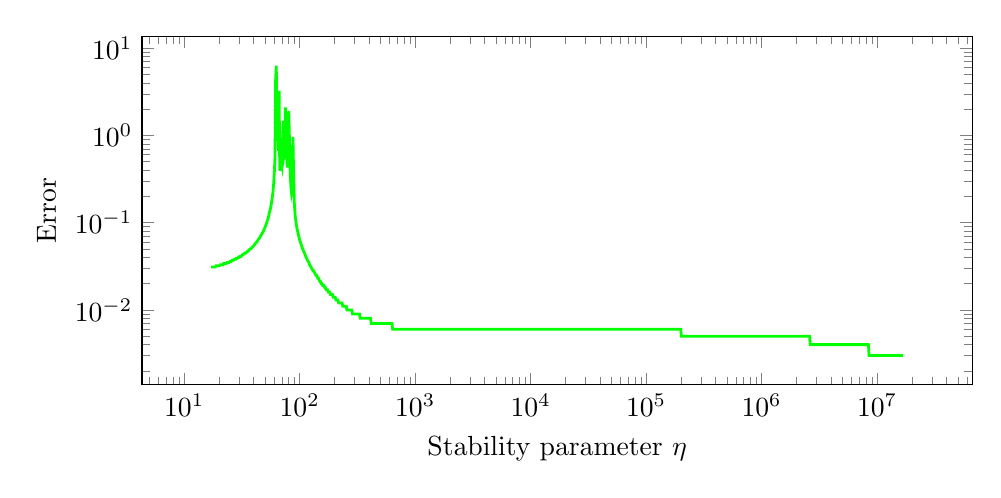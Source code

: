 \begin{tikzpicture}%
\begin{axis}[xmode=log,ymode=log,height=6cm,mark options={solid},xlabel={Stability parameter $\eta$},ylabel={Error},width=1\textwidth]%
\addplot[color=green,line width=1pt,solid] coordinates {%
(17.12,0.031)%
(17.44,0.031)%
(17.6,0.031)%
(17.92,0.031)%
(18.08,0.031)%
(18.4,0.031)%
(18.56,0.031)%
(18.88,0.032)%
(19.2,0.032)%
(19.36,0.032)%
(19.68,0.032)%
(20.0,0.032)%
(20.16,0.032)%
(20.48,0.033)%
(20.8,0.033)%
(21.12,0.033)%
(21.44,0.033)%
(21.76,0.033)%
(21.92,0.034)%
(22.24,0.034)%
(22.56,0.034)%
(22.88,0.034)%
(23.2,0.034)%
(23.52,0.035)%
(23.84,0.035)%
(24.16,0.035)%
(24.48,0.035)%
(24.96,0.036)%
(25.28,0.036)%
(25.6,0.036)%
(25.92,0.037)%
(26.24,0.037)%
(26.72,0.037)%
(27.04,0.038)%
(27.36,0.038)%
(27.84,0.038)%
(28.16,0.039)%
(28.64,0.039)%
(28.96,0.039)%
(29.44,0.04)%
(29.76,0.04)%
(30.24,0.041)%
(30.56,0.041)%
(31.04,0.041)%
(31.52,0.042)%
(32.0,0.043)%
(32.32,0.043)%
(32.8,0.044)%
(33.28,0.044)%
(33.76,0.045)%
(34.24,0.045)%
(34.72,0.046)%
(35.2,0.047)%
(35.68,0.047)%
(36.16,0.048)%
(36.64,0.049)%
(37.12,0.05)%
(37.6,0.05)%
(38.24,0.051)%
(38.72,0.052)%
(39.2,0.053)%
(39.84,0.054)%
(40.32,0.055)%
(40.96,0.057)%
(41.44,0.058)%
(42.08,0.059)%
(42.72,0.061)%
(43.2,0.062)%
(43.84,0.064)%
(44.48,0.066)%
(45.12,0.067)%
(45.76,0.07)%
(46.4,0.072)%
(47.04,0.074)%
(47.68,0.077)%
(48.32,0.079)%
(48.96,0.082)%
(49.6,0.086)%
(50.4,0.09)%
(51.04,0.094)%
(51.68,0.099)%
(52.48,0.105)%
(53.28,0.112)%
(53.92,0.119)%
(54.72,0.132)%
(55.52,0.14)%
(56.16,0.151)%
(56.96,0.168)%
(57.76,0.19)%
(58.56,0.22)%
(59.36,0.264)%
(60.32,0.371)%
(61.12,0.566)%
(61.92,4.394)%
(62.72,6.311)%
(63.68,1.417)%
(64.48,2.548)%
(65.44,0.664)%
(66.4,3.247)%
(67.2,0.394)%
(68.16,0.498)%
(69.12,0.5)%
(70.08,0.456)%
(71.04,0.885)%
(72.16,1.464)%
(73.12,0.574)%
(74.08,0.629)%
(75.2,2.094)%
(76.16,1.537)%
(77.28,0.555)%
(78.24,0.429)%
(79.36,0.52)%
(80.48,1.892)%
(81.6,0.894)%
(82.72,0.385)%
(83.84,0.264)%
(85.12,0.216)%
(86.24,0.236)%
(87.52,0.955)%
(88.64,0.351)%
(89.92,0.167)%
(91.2,0.125)%
(92.48,0.106)%
(93.76,0.093)%
(95.04,0.084)%
(96.32,0.078)%
(97.6,0.072)%
(99.04,0.067)%
(100.48,0.062)%
(101.76,0.059)%
(103.2,0.056)%
(104.64,0.053)%
(106.08,0.05)%
(107.52,0.048)%
(109.12,0.046)%
(110.56,0.044)%
(112.16,0.042)%
(113.76,0.04)%
(115.2,0.039)%
(116.8,0.037)%
(118.56,0.036)%
(120.16,0.035)%
(121.76,0.033)%
(123.52,0.032)%
(125.28,0.031)%
(127.04,0.03)%
(128.8,0.029)%
(130.56,0.028)%
(132.32,0.028)%
(134.24,0.027)%
(136.0,0.026)%
(137.92,0.025)%
(139.84,0.025)%
(141.76,0.024)%
(143.84,0.023)%
(145.76,0.023)%
(147.84,0.022)%
(149.92,0.021)%
(152.0,0.021)%
(154.08,0.02)%
(156.16,0.02)%
(158.4,0.019)%
(160.64,0.019)%
(162.72,0.019)%
(165.12,0.018)%
(167.36,0.018)%
(169.76,0.017)%
(172.0,0.017)%
(174.4,0.017)%
(176.8,0.016)%
(179.36,0.016)%
(181.76,0.016)%
(184.32,0.015)%
(186.88,0.015)%
(189.44,0.015)%
(192.16,0.015)%
(194.88,0.014)%
(197.44,0.014)%
(200.32,0.014)%
(203.04,0.014)%
(205.92,0.013)%
(208.8,0.013)%
(211.68,0.013)%
(214.56,0.013)%
(217.6,0.012)%
(220.64,0.012)%
(223.68,0.012)%
(226.72,0.012)%
(229.92,0.012)%
(233.12,0.012)%
(236.32,0.011)%
(239.68,0.011)%
(243.04,0.011)%
(246.4,0.011)%
(249.76,0.011)%
(253.28,0.011)%
(256.8,0.01)%
(260.32,0.01)%
(264.0,0.01)%
(267.68,0.01)%
(271.36,0.01)%
(275.04,0.01)%
(278.88,0.01)%
(282.88,0.01)%
(286.72,0.009)%
(290.72,0.009)%
(294.72,0.009)%
(298.88,0.009)%
(303.04,0.009)%
(307.2,0.009)%
(311.52,0.009)%
(315.84,0.009)%
(320.32,0.009)%
(324.64,0.009)%
(329.28,0.009)%
(333.76,0.008)%
(338.4,0.008)%
(343.2,0.008)%
(347.84,0.008)%
(352.8,0.008)%
(357.6,0.008)%
(362.56,0.008)%
(367.68,0.008)%
(372.8,0.008)%
(377.92,0.008)%
(383.2,0.008)%
(388.48,0.008)%
(393.92,0.008)%
(399.36,0.008)%
(404.96,0.008)%
(410.56,0.008)%
(416.32,0.007)%
(422.08,0.007)%
(428.0,0.007)%
(433.92,0.007)%
(440.0,0.007)%
(446.08,0.007)%
(452.32,0.007)%
(458.56,0.007)%
(464.96,0.007)%
(471.36,0.007)%
(477.92,0.007)%
(484.64,0.007)%
(491.36,0.007)%
(498.08,0.007)%
(505.12,0.007)%
(512.16,0.007)%
(519.2,0.007)%
(526.4,0.007)%
(533.76,0.007)%
(541.12,0.007)%
(548.64,0.007)%
(556.32,0.007)%
(564.0,0.007)%
(571.84,0.007)%
(579.84,0.007)%
(588.0,0.007)%
(596.16,0.007)%
(604.32,0.007)%
(612.8,0.007)%
(621.28,0.007)%
(629.92,0.007)%
(638.72,0.006)%
(647.52,0.006)%
(656.64,0.006)%
(665.76,0.006)%
(675.04,0.006)%
(684.32,0.006)%
(693.92,0.006)%
(703.52,0.006)%
(713.28,0.006)%
(723.2,0.006)%
(733.28,0.006)%
(743.52,0.006)%
(753.76,0.006)%
(764.32,0.006)%
(774.88,0.006)%
(785.76,0.006)%
(796.64,0.006)%
(807.68,0.006)%
(818.88,0.006)%
(830.24,0.006)%
(841.92,0.006)%
(853.6,0.006)%
(865.44,0.006)%
(877.44,0.006)%
(889.6,0.006)%
(902.08,0.006)%
(914.56,0.006)%
(927.2,0.006)%
(940.16,0.006)%
(953.28,0.006)%
(966.56,0.006)%
(980.0,0.006)%
(993.6,0.006)%
(1007.36,0.006)%
(1021.44,0.006)%
(1035.52,0.006)%
(1049.92,0.006)%
(1064.64,0.006)%
(1079.36,0.006)%
(1094.4,0.006)%
(1109.6,0.006)%
(1124.96,0.006)%
(1140.64,0.006)%
(1156.48,0.006)%
(1172.64,0.006)%
(1188.96,0.006)%
(1205.44,0.006)%
(1222.24,0.006)%
(1239.2,0.006)%
(1256.48,0.006)%
(1273.92,0.006)%
(1291.52,0.006)%
(1309.6,0.006)%
(1327.68,0.006)%
(1346.24,0.006)%
(1364.96,0.006)%
(1383.84,0.006)%
(1403.2,0.006)%
(1422.72,0.006)%
(1442.4,0.006)%
(1462.56,0.006)%
(1482.88,0.006)%
(1503.52,0.006)%
(1524.32,0.006)%
(1545.6,0.006)%
(1567.04,0.006)%
(1588.8,0.006)%
(1610.88,0.006)%
(1633.28,0.006)%
(1656.0,0.006)%
(1679.04,0.006)%
(1702.4,0.006)%
(1726.08,0.006)%
(1750.08,0.006)%
(1774.4,0.006)%
(1799.04,0.006)%
(1824.0,0.006)%
(1849.44,0.006)%
(1875.2,0.006)%
(1901.12,0.006)%
(1927.68,0.006)%
(1954.4,0.006)%
(1981.6,0.006)%
(2009.12,0.006)%
(2037.12,0.006)%
(2065.44,0.006)%
(2094.08,0.006)%
(2123.2,0.006)%
(2152.8,0.006)%
(2182.72,0.006)%
(2212.96,0.006)%
(2243.84,0.006)%
(2275.04,0.006)%
(2306.56,0.006)%
(2338.72,0.006)%
(2371.2,0.006)%
(2404.16,0.006)%
(2437.6,0.006)%
(2471.52,0.006)%
(2505.92,0.006)%
(2540.64,0.006)%
(2576.0,0.006)%
(2611.84,0.006)%
(2648.16,0.006)%
(2684.96,0.006)%
(2722.24,0.006)%
(2760.16,0.006)%
(2798.56,0.006)%
(2837.44,0.006)%
(2876.96,0.006)%
(2916.8,0.006)%
(2957.44,0.006)%
(2998.56,0.006)%
(3040.32,0.006)%
(3082.56,0.006)%
(3125.44,0.006)%
(3168.8,0.006)%
(3212.8,0.006)%
(3257.6,0.006)%
(3302.88,0.006)%
(3348.8,0.006)%
(3395.36,0.006)%
(3442.56,0.006)%
(3490.4,0.006)%
(3538.88,0.006)%
(3588.16,0.006)%
(3637.92,0.006)%
(3688.64,0.006)%
(3739.84,0.006)%
(3791.84,0.006)%
(3844.64,0.006)%
(3898.08,0.006)%
(3952.16,0.006)%
(4007.2,0.006)%
(4062.88,0.006)%
(4119.36,0.006)%
(4176.64,0.006)%
(4234.72,0.006)%
(4293.6,0.006)%
(4353.28,0.006)%
(4413.76,0.006)%
(4475.2,0.006)%
(4537.44,0.006)%
(4600.48,0.006)%
(4664.48,0.006)%
(4729.28,0.006)%
(4795.04,0.006)%
(4861.76,0.006)%
(4929.28,0.006)%
(4997.76,0.006)%
(5067.36,0.006)%
(5137.76,0.006)%
(5209.28,0.006)%
(5281.6,0.006)%
(5355.04,0.006)%
(5429.44,0.006)%
(5504.96,0.006)%
(5581.6,0.006)%
(5659.2,0.006)%
(5737.76,0.006)%
(5817.6,0.006)%
(5898.4,0.006)%
(5980.48,0.006)%
(6063.68,0.006)%
(6148.0,0.006)%
(6233.44,0.006)%
(6320.0,0.006)%
(6408.0,0.006)%
(6496.96,0.006)%
(6587.36,0.006)%
(6678.88,0.006)%
(6771.84,0.006)%
(6865.92,0.006)%
(6961.44,0.006)%
(7058.24,0.006)%
(7156.32,0.006)%
(7255.84,0.006)%
(7356.64,0.006)%
(7459.04,0.006)%
(7562.72,0.006)%
(7667.84,0.006)%
(7774.4,0.006)%
(7882.56,0.006)%
(7992.16,0.006)%
(8103.2,0.006)%
(8215.84,0.006)%
(8330.08,0.006)%
(8445.92,0.006)%
(8563.36,0.006)%
(8682.4,0.006)%
(8803.2,0.006)%
(8925.6,0.006)%
(9049.6,0.006)%
(9175.52,0.006)%
(9303.04,0.006)%
(9432.32,0.006)%
(9563.52,0.006)%
(9696.48,0.006)%
(9831.2,0.006)%
(9968.0,0.006)%
(10106.56,0.006)%
(10247.04,0.006)%
(10389.6,0.006)%
(10533.92,0.006)%
(10680.48,0.006)%
(10828.96,0.006)%
(10979.52,0.006)%
(11132.16,0.006)%
(11286.88,0.006)%
(11443.84,0.006)%
(11602.88,0.006)%
(11764.32,0.006)%
(11927.84,0.006)%
(12093.6,0.006)%
(12261.76,0.006)%
(12432.32,0.006)%
(12605.12,0.006)%
(12780.32,0.006)%
(12958.08,0.006)%
(13138.24,0.006)%
(13320.8,0.006)%
(13506.08,0.006)%
(13693.92,0.006)%
(13884.32,0.006)%
(14077.28,0.006)%
(14272.96,0.006)%
(14471.52,0.006)%
(14672.64,0.006)%
(14876.64,0.006)%
(15083.52,0.006)%
(15293.12,0.006)%
(15505.76,0.006)%
(15721.44,0.006)%
(15940.0,0.006)%
(16161.6,0.006)%
(16386.24,0.006)%
(16614.08,0.006)%
(16845.12,0.006)%
(17079.36,0.006)%
(17316.8,0.006)%
(17557.44,0.006)%
(17801.6,0.006)%
(18049.12,0.006)%
(18300.0,0.006)%
(18554.4,0.006)%
(18812.48,0.006)%
(19073.92,0.006)%
(19339.2,0.006)%
(19608.0,0.006)%
(19880.64,0.006)%
(20157.12,0.006)%
(20437.28,0.006)%
(20721.44,0.006)%
(21009.6,0.006)%
(21301.6,0.006)%
(21597.76,0.006)%
(21898.08,0.006)%
(22202.56,0.006)%
(22511.2,0.006)%
(22824.16,0.006)%
(23141.6,0.006)%
(23463.36,0.006)%
(23789.44,0.006)%
(24120.32,0.006)%
(24455.68,0.006)%
(24795.68,0.006)%
(25140.32,0.006)%
(25489.92,0.006)%
(25844.32,0.006)%
(26203.68,0.006)%
(26567.84,0.006)%
(26937.28,0.006)%
(27311.84,0.006)%
(27691.52,0.006)%
(28076.48,0.006)%
(28466.88,0.006)%
(28862.72,0.006)%
(29264.0,0.006)%
(29670.88,0.006)%
(30083.36,0.006)%
(30501.6,0.006)%
(30925.6,0.006)%
(31355.68,0.006)%
(31791.52,0.006)%
(32233.6,0.006)%
(32681.76,0.006)%
(33136.16,0.006)%
(33596.8,0.006)%
(34063.84,0.006)%
(34537.44,0.006)%
(35017.6,0.006)%
(35504.48,0.006)%
(35998.24,0.006)%
(36498.72,0.006)%
(37006.08,0.006)%
(37520.64,0.006)%
(38042.24,0.006)%
(38571.2,0.006)%
(39107.36,0.006)%
(39651.2,0.006)%
(40202.4,0.006)%
(40761.44,0.006)%
(41328.16,0.006)%
(41902.72,0.006)%
(42485.28,0.006)%
(43076.0,0.006)%
(43674.88,0.006)%
(44282.08,0.006)%
(44897.76,0.006)%
(45521.92,0.006)%
(46154.88,0.006)%
(46796.48,0.006)%
(47447.2,0.006)%
(48106.88,0.006)%
(48775.68,0.006)%
(49453.76,0.006)%
(50141.44,0.006)%
(50838.56,0.006)%
(51545.28,0.006)%
(52261.92,0.006)%
(52988.64,0.006)%
(53725.28,0.006)%
(54472.16,0.006)%
(55229.6,0.006)%
(55997.44,0.006)%
(56776.0,0.006)%
(57565.28,0.006)%
(58365.76,0.006)%
(59177.12,0.006)%
(59999.84,0.006)%
(60834.08,0.006)%
(61679.84,0.006)%
(62537.44,0.006)%
(63406.88,0.006)%
(64288.48,0.006)%
(65182.24,0.006)%
(66088.48,0.006)%
(67007.36,0.006)%
(67939.04,0.006)%
(68883.52,0.006)%
(69841.28,0.006)%
(70812.32,0.006)%
(71796.8,0.006)%
(72795.04,0.006)%
(73807.04,0.006)%
(74833.28,0.006)%
(75873.6,0.006)%
(76928.48,0.006)%
(77998.08,0.006)%
(79082.56,0.006)%
(80182.08,0.006)%
(81296.8,0.006)%
(82427.04,0.006)%
(83573.12,0.006)%
(84735.04,0.006)%
(85913.12,0.006)%
(87107.52,0.006)%
(88318.72,0.006)%
(89546.56,0.006)%
(90791.52,0.006)%
(92053.76,0.006)%
(93333.6,0.006)%
(94631.36,0.006)%
(95947.04,0.006)%
(97280.96,0.006)%
(98633.44,0.006)%
(100004.8,0.006)%
(101395.2,0.006)%
(102804.96,0.006)%
(104234.24,0.006)%
(105683.36,0.006)%
(107152.8,0.006)%
(108642.56,0.006)%
(110152.96,0.006)%
(111684.48,0.006)%
(113237.28,0.006)%
(114811.68,0.006)%
(116407.84,0.006)%
(118026.24,0.006)%
(119667.2,0.006)%
(121331.04,0.006)%
(123017.92,0.006)%
(124728.16,0.006)%
(126462.4,0.006)%
(128220.64,0.006)%
(130003.2,0.006)%
(131810.72,0.006)%
(133643.36,0.006)%
(135501.44,0.006)%
(137385.28,0.006)%
(139295.36,0.006)%
(141232.0,0.006)%
(143195.52,0.006)%
(145186.4,0.006)%
(147204.96,0.006)%
(149251.68,0.006)%
(151326.72,0.006)%
(153430.72,0.006)%
(155563.84,0.006)%
(157726.72,0.006)%
(159919.52,0.006)%
(162142.4,0.006)%
(164396.8,0.006)%
(166683.2,0.006)%
(169000.0,0.006)%
(171350.4,0.006)%
(173732.8,0.006)%
(176147.2,0.006)%
(178596.8,0.006)%
(181080.0,0.006)%
(183596.8,0.006)%
(186150.4,0.006)%
(188737.6,0.006)%
(191361.6,0.006)%
(194022.4,0.006)%
(196720.0,0.006)%
(199456.0,0.006)%
(202228.8,0.005)%
(205040.0,0.005)%
(207891.2,0.005)%
(210780.8,0.005)%
(213712.0,0.005)%
(216683.2,0.005)%
(219696.0,0.005)%
(222750.4,0.005)%
(225846.4,0.005)%
(228987.2,0.005)%
(232169.6,0.005)%
(235398.4,0.005)%
(238672.0,0.005)%
(241988.8,0.005)%
(245353.6,0.005)%
(248764.8,0.005)%
(252224.0,0.005)%
(255729.6,0.005)%
(259286.4,0.005)%
(262891.2,0.005)%
(266545.6,0.005)%
(270251.2,0.005)%
(274009.6,0.005)%
(277819.2,0.005)%
(281681.6,0.005)%
(285596.8,0.005)%
(289568.0,0.005)%
(293593.6,0.005)%
(297676.8,0.005)%
(301814.4,0.005)%
(306011.2,0.005)%
(310265.6,0.005)%
(314579.2,0.005)%
(318952.0,0.005)%
(323387.2,0.005)%
(327883.2,0.005)%
(332441.6,0.005)%
(337064.0,0.005)%
(341750.4,0.005)%
(346500.8,0.005)%
(351318.4,0.005)%
(356203.2,0.005)%
(361155.2,0.005)%
(366177.6,0.005)%
(371268.8,0.005)%
(376430.4,0.005)%
(381664.0,0.005)%
(386969.6,0.005)%
(392350.4,0.005)%
(397804.8,0.005)%
(403336.0,0.005)%
(408944.0,0.005)%
(414628.8,0.005)%
(420393.6,0.005)%
(426238.4,0.005)%
(432164.8,0.005)%
(438172.8,0.005)%
(444265.6,0.005)%
(450441.6,0.005)%
(456704.0,0.005)%
(463054.4,0.005)%
(469491.2,0.005)%
(476019.2,0.005)%
(482636.8,0.005)%
(489347.2,0.005)%
(496152.0,0.005)%
(503049.6,0.005)%
(510043.2,0.005)%
(517134.4,0.005)%
(524324.8,0.005)%
(531614.4,0.005)%
(539004.8,0.005)%
(546499.2,0.005)%
(554097.6,0.005)%
(561801.6,0.005)%
(569611.2,0.005)%
(577531.2,0.005)%
(585561.6,0.005)%
(593702.4,0.005)%
(601956.8,0.005)%
(610324.8,0.005)%
(618811.2,0.005)%
(627414.4,0.005)%
(636137.6,0.005)%
(644982.4,0.005)%
(653948.8,0.005)%
(663041.6,0.005)%
(672259.2,0.005)%
(681606.4,0.005)%
(691083.2,0.005)%
(700691.2,0.005)%
(710432.0,0.005)%
(720310.4,0.005)%
(730324.8,0.005)%
(740478.4,0.005)%
(750772.8,0.005)%
(761211.2,0.005)%
(771795.2,0.005)%
(782524.8,0.005)%
(793404.8,0.005)%
(804435.2,0.005)%
(815619.2,0.005)%
(826960.0,0.005)%
(838457.6,0.005)%
(850113.6,0.005)%
(861932.8,0.005)%
(873916.8,0.005)%
(886067.2,0.005)%
(898387.2,0.005)%
(910876.8,0.005)%
(923540.8,0.005)%
(936380.8,0.005)%
(949400.0,0.005)%
(962600.0,0.005)%
(975982.4,0.005)%
(989552.0,0.005)%
(1003310.4,0.005)%
(1017259.2,0.005)%
(1031403.2,0.005)%
(1045742.4,0.005)%
(1060281.6,0.005)%
(1075022.4,0.005)%
(1089969.6,0.005)%
(1105123.2,0.005)%
(1120488.0,0.005)%
(1136065.6,0.005)%
(1151860.8,0.005)%
(1167875.2,0.005)%
(1184113.6,0.005)%
(1200576.0,0.005)%
(1217267.2,0.005)%
(1234192.0,0.005)%
(1251350.4,0.005)%
(1268748.8,0.005)%
(1286388.8,0.005)%
(1304273.6,0.005)%
(1322406.4,0.005)%
(1340792.0,0.005)%
(1359433.6,0.005)%
(1378334.4,0.005)%
(1397497.6,0.005)%
(1416928.0,0.005)%
(1436627.2,0.005)%
(1456601.6,0.005)%
(1476852.8,0.005)%
(1497385.6,0.005)%
(1518203.2,0.005)%
(1539312.0,0.005)%
(1560713.6,0.005)%
(1582411.2,0.005)%
(1604416.0,0.005)%
(1626720.0,0.005)%
(1649328.0,0.005)%
(1672272.0,0.005)%
(1695520.0,0.005)%
(1719088.0,0.005)%
(1742992.0,0.005)%
(1767216.0,0.005)%
(1791792.0,0.005)%
(1816704.0,0.005)%
(1841968.0,0.005)%
(1867568.0,0.005)%
(1893536.0,0.005)%
(1919856.0,0.005)%
(1946560.0,0.005)%
(1973616.0,0.005)%
(2001056.0,0.005)%
(2028880.0,0.005)%
(2057088.0,0.005)%
(2085696.0,0.005)%
(2114688.0,0.005)%
(2144080.0,0.005)%
(2173904.0,0.005)%
(2204128.0,0.005)%
(2234768.0,0.005)%
(2265840.0,0.005)%
(2297344.0,0.005)%
(2329280.0,0.005)%
(2361664.0,0.005)%
(2394496.0,0.005)%
(2427792.0,0.005)%
(2461536.0,0.005)%
(2495760.0,0.005)%
(2530464.0,0.005)%
(2565648.0,0.005)%
(2601312.0,0.005)%
(2637488.0,0.004)%
(2674160.0,0.004)%
(2711328.0,0.004)%
(2749024.0,0.004)%
(2787248.0,0.004)%
(2826000.0,0.004)%
(2865296.0,0.004)%
(2905120.0,0.004)%
(2945520.0,0.004)%
(2986464.0,0.004)%
(3028000.0,0.004)%
(3070096.0,0.004)%
(3112768.0,0.004)%
(3156048.0,0.004)%
(3199936.0,0.004)%
(3244416.0,0.004)%
(3289536.0,0.004)%
(3335264.0,0.004)%
(3381632.0,0.004)%
(3428656.0,0.004)%
(3476320.0,0.004)%
(3524656.0,0.004)%
(3573648.0,0.004)%
(3623344.0,0.004)%
(3673712.0,0.004)%
(3724800.0,0.004)%
(3776576.0,0.004)%
(3829088.0,0.004)%
(3882320.0,0.004)%
(3936304.0,0.004)%
(3991024.0,0.004)%
(4046512.0,0.004)%
(4102768.0,0.004)%
(4159808.0,0.004)%
(4217648.0,0.004)%
(4276288.0,0.004)%
(4335744.0,0.004)%
(4396016.0,0.004)%
(4457136.0,0.004)%
(4519104.0,0.004)%
(4581936.0,0.004)%
(4645648.0,0.004)%
(4710240.0,0.004)%
(4775728.0,0.004)%
(4842112.0,0.004)%
(4909440.0,0.004)%
(4977696.0,0.004)%
(5046896.0,0.004)%
(5117072.0,0.004)%
(5188208.0,0.004)%
(5260352.0,0.004)%
(5333488.0,0.004)%
(5407632.0,0.004)%
(5482816.0,0.004)%
(5559040.0,0.004)%
(5636336.0,0.004)%
(5714704.0,0.004)%
(5794160.0,0.004)%
(5874704.0,0.004)%
(5956384.0,0.004)%
(6039200.0,0.004)%
(6123168.0,0.004)%
(6208288.0,0.004)%
(6294608.0,0.004)%
(6382128.0,0.004)%
(6470864.0,0.004)%
(6560816.0,0.004)%
(6652032.0,0.004)%
(6744528.0,0.004)%
(6838288.0,0.004)%
(6933376.0,0.004)%
(7029760.0,0.004)%
(7127504.0,0.004)%
(7226592.0,0.004)%
(7327072.0,0.004)%
(7428944.0,0.004)%
(7532224.0,0.004)%
(7636944.0,0.004)%
(7743120.0,0.004)%
(7850784.0,0.004)%
(7959936.0,0.004)%
(8070592.0,0.004)%
(8182800.0,0.004)%
(8296576.0,0.004)%
(8411920.0,0.004)%
(8528880.0,0.003)%
(8647456.0,0.003)%
(8767680.0,0.003)%
(8889584.0,0.003)%
(9013168.0,0.003)%
(9138480.0,0.003)%
(9265536.0,0.003)%
(9394352.0,0.003)%
(9524976.0,0.003)%
(9657392.0,0.003)%
(9791664.0,0.003)%
(9927808.0,0.003)%
(10065824.0,0.003)%
(10205776.0,0.003)%
(10347664.0,0.003)%
(10491536.0,0.003)%
(10637408.0,0.003)%
(10785296.0,0.003)%
(10935248.0,0.003)%
(11087280.0,0.003)%
(11241424.0,0.003)%
(11397728.0,0.003)%
(11556192.0,0.003)%
(11716848.0,0.003)%
(11879760.0,0.003)%
(12044928.0,0.003)%
(12212384.0,0.003)%
(12382176.0,0.003)%
(12554336.0,0.003)%
(12728880.0,0.003)%
(12905840.0,0.003)%
(13085280.0,0.003)%
(13267200.0,0.003)%
(13451664.0,0.003)%
(13638688.0,0.003)%
(13828304.0,0.003)%
(14020560.0,0.003)%
(14215488.0,0.003)%
(14413136.0,0.003)%
(14613520.0,0.003)%
(14816704.0,0.003)%
(15022704.0,0.003)%
(15231568.0,0.003)%
(15443328.0,0.003)%
(15658048.0,0.003)%
(15875744.0,0.003)%
(16096480.0,0.003)%
(16320320.0,0.003)%
(16547200.0,0.003)%
(16777280.0,0.003)%
};%
%
%
\end{axis}%
\end{tikzpicture}%
